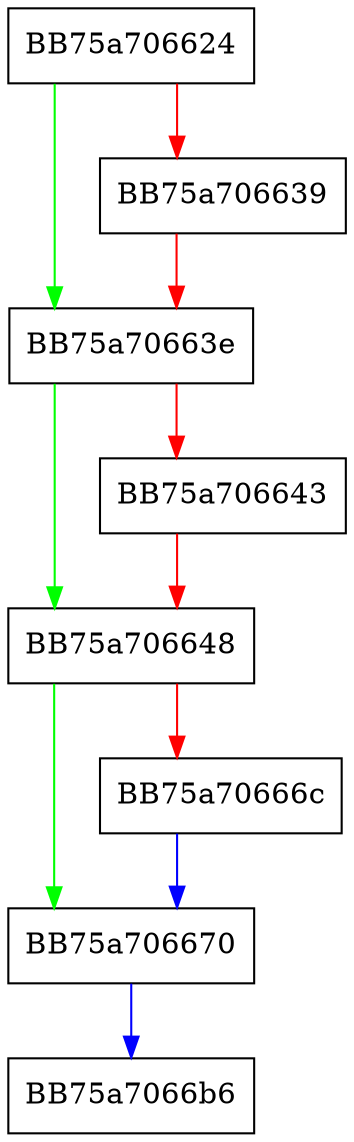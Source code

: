 digraph CreateInstance {
  node [shape="box"];
  graph [splines=ortho];
  BB75a706624 -> BB75a70663e [color="green"];
  BB75a706624 -> BB75a706639 [color="red"];
  BB75a706639 -> BB75a70663e [color="red"];
  BB75a70663e -> BB75a706648 [color="green"];
  BB75a70663e -> BB75a706643 [color="red"];
  BB75a706643 -> BB75a706648 [color="red"];
  BB75a706648 -> BB75a706670 [color="green"];
  BB75a706648 -> BB75a70666c [color="red"];
  BB75a70666c -> BB75a706670 [color="blue"];
  BB75a706670 -> BB75a7066b6 [color="blue"];
}